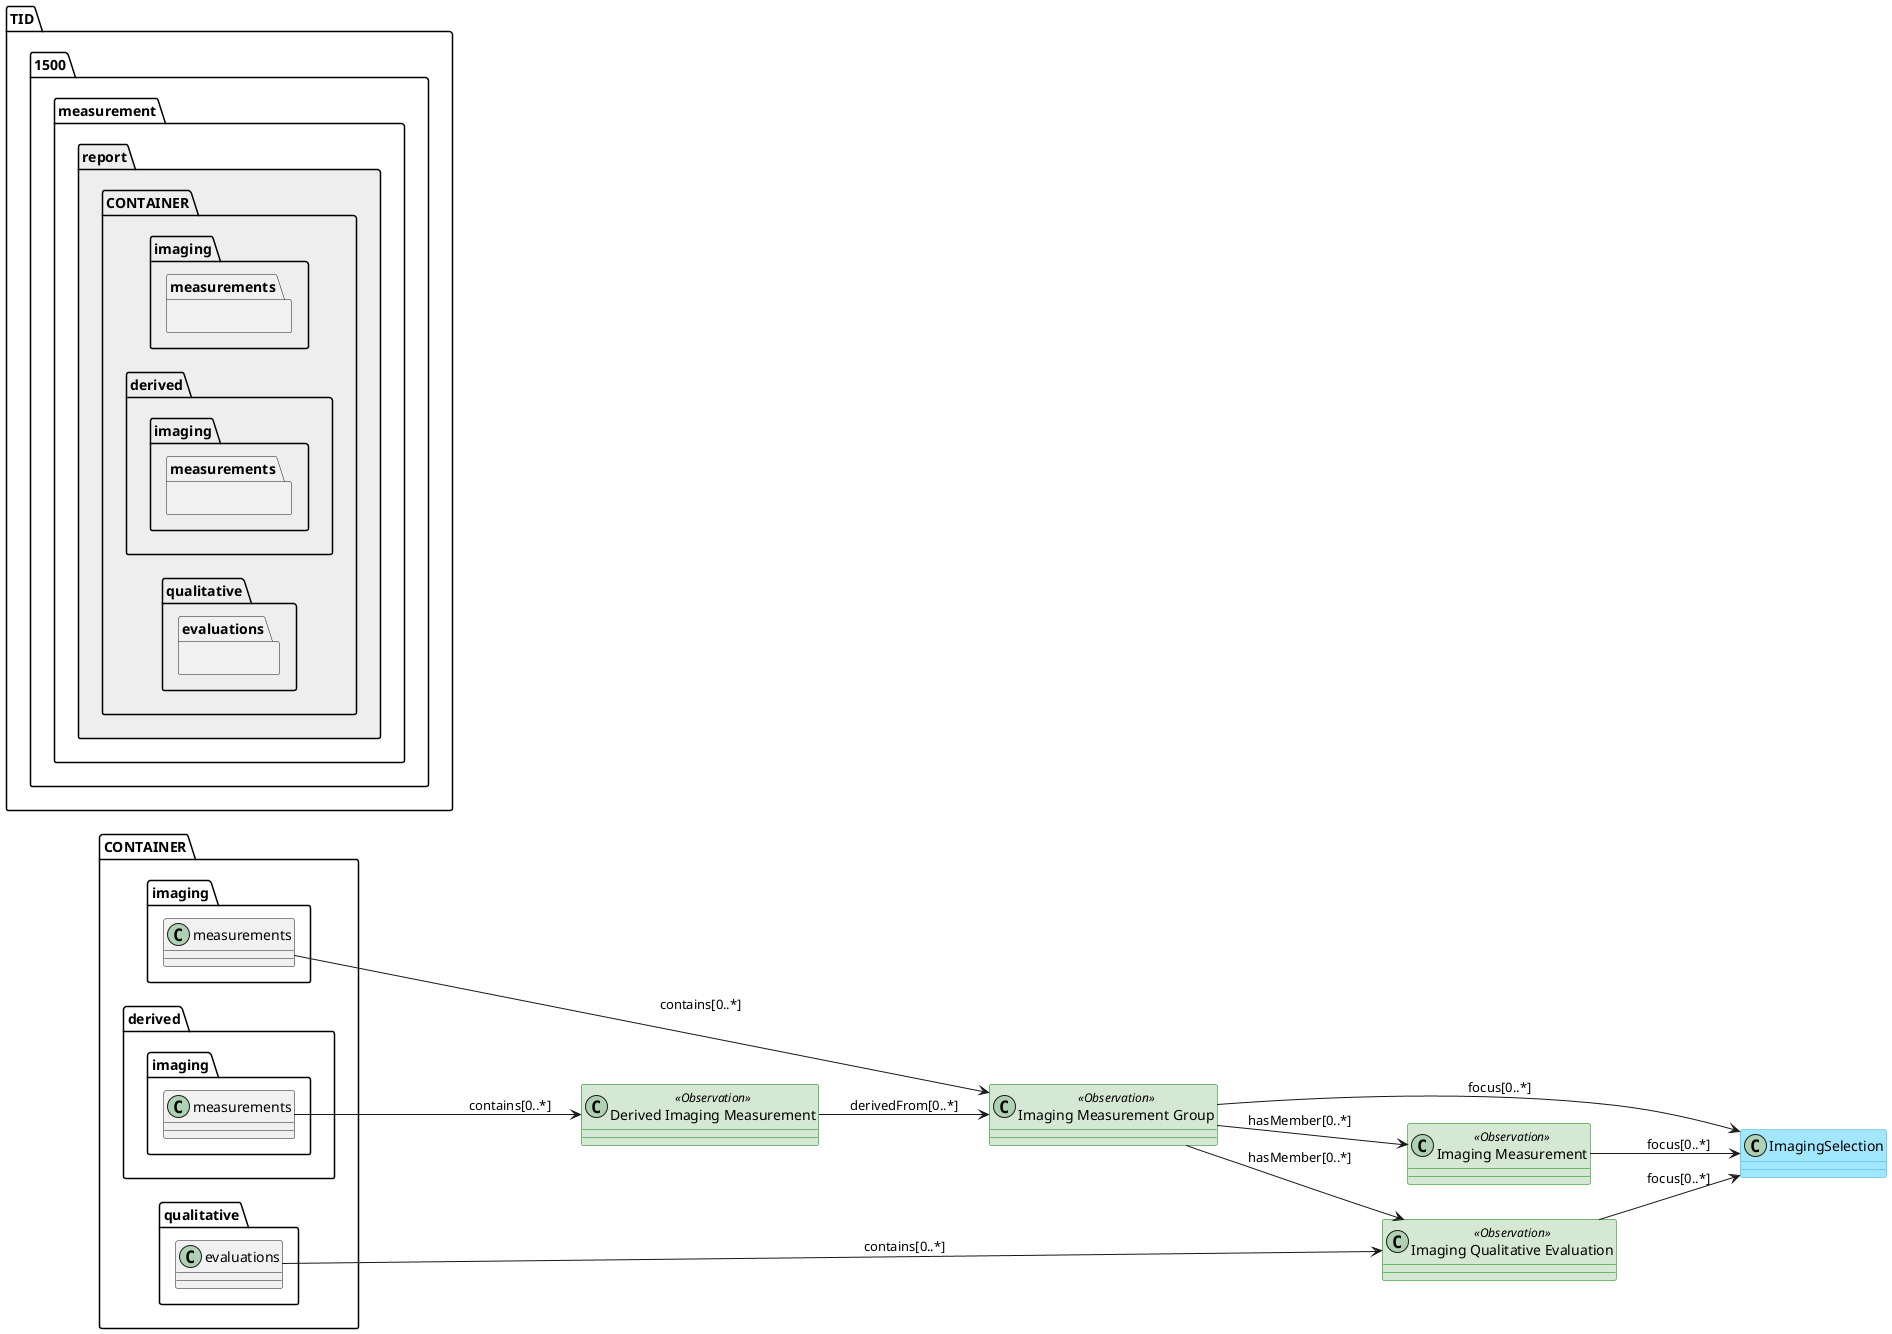 @startuml tid_1500_measurement_report
left to right direction

class "Imaging Measurement Group" as ImagingMeasurementGroup <<Observation>> #d5e8d4 ##green
class "Imaging Measurement" as ImagingMeasurement <<Observation>> #d5e8d4 ##green
class "Derived Imaging Measurement" as DerivedImagingMeasurement <<Observation>> #d5e8d4 ##green
class "Imaging Qualitative Evaluation" as ImagingQualitativeEvaluation <<Observation>> #d5e8d4 ##green

class ImagingSelection #a3e7ff ##34b1eb


package TID.1500.measurement.report #EEEEEE {
    package CONTAINER.imaging.measurements {
    }
    package CONTAINER.derived.imaging.measurements {
    }
    package CONTAINER.qualitative.evaluations {
    }
}

CONTAINER.imaging.measurements --> ImagingMeasurementGroup : contains[0..*]
CONTAINER.derived.imaging.measurements --> DerivedImagingMeasurement : contains[0..*]
CONTAINER.qualitative.evaluations --> ImagingQualitativeEvaluation : contains[0..*]

ImagingMeasurementGroup --> ImagingMeasurement : hasMember[0..*]
ImagingMeasurementGroup --> ImagingQualitativeEvaluation : hasMember[0..*]
DerivedImagingMeasurement --> ImagingMeasurementGroup : derivedFrom[0..*]

ImagingMeasurement --> ImagingSelection: focus[0..*]
ImagingMeasurementGroup --> ImagingSelection: focus[0..*]
ImagingQualitativeEvaluation --> ImagingSelection: focus[0..*]
@enduml
